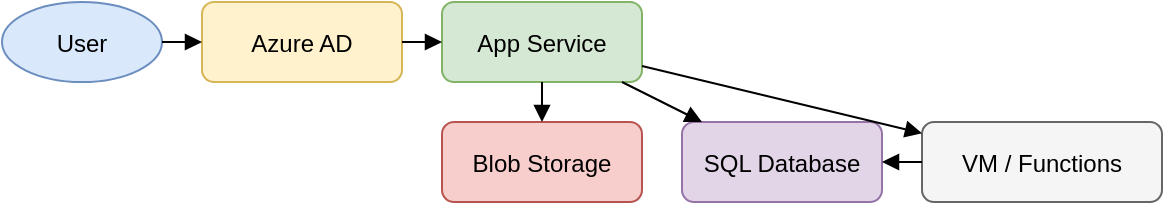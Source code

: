 <mxfile version="28.2.0">
  <diagram name="E-Commerce Architecture" id="ecommerce">
    <mxGraphModel dx="1281" dy="527" grid="1" gridSize="10" guides="1" tooltips="1" connect="1" arrows="1" fold="1" page="1" pageScale="1" pageWidth="850" pageHeight="1100" math="0" shadow="0">
      <root>
        <mxCell id="0" />
        <mxCell id="1" parent="0" />
        <mxCell id="2" value="User" style="shape=ellipse;fillColor=#dae8fc;strokeColor=#6c8ebf;" parent="1" vertex="1">
          <mxGeometry x="20" y="100" width="80" height="40" as="geometry" />
        </mxCell>
        <mxCell id="3" value="Azure AD" style="rounded=1;fillColor=#fff2cc;strokeColor=#d6b656;" parent="1" vertex="1">
          <mxGeometry x="120" y="100" width="100" height="40" as="geometry" />
        </mxCell>
        <mxCell id="4" value="App Service" style="rounded=1;fillColor=#d5e8d4;strokeColor=#82b366;" parent="1" vertex="1">
          <mxGeometry x="240" y="100" width="100" height="40" as="geometry" />
        </mxCell>
        <mxCell id="5" value="Blob Storage" style="rounded=1;fillColor=#f8cecc;strokeColor=#b85450;" parent="1" vertex="1">
          <mxGeometry x="240" y="160" width="100" height="40" as="geometry" />
        </mxCell>
        <mxCell id="6" value="SQL Database" style="rounded=1;fillColor=#e1d5e7;strokeColor=#9673a6;" parent="1" vertex="1">
          <mxGeometry x="360" y="160" width="100" height="40" as="geometry" />
        </mxCell>
        <mxCell id="7" value="VM / Functions" style="rounded=1;fillColor=#f5f5f5;strokeColor=#666666;" parent="1" vertex="1">
          <mxGeometry x="480" y="160" width="120" height="40" as="geometry" />
        </mxCell>
        <mxCell id="8" style="endArrow=block;strokeColor=#000000;" parent="1" source="2" target="3" edge="1">
          <mxGeometry relative="1" as="geometry" />
        </mxCell>
        <mxCell id="9" style="endArrow=block;strokeColor=#000000;" parent="1" source="3" target="4" edge="1">
          <mxGeometry relative="1" as="geometry" />
        </mxCell>
        <mxCell id="10" style="endArrow=block;strokeColor=#000000;" parent="1" source="4" target="5" edge="1">
          <mxGeometry relative="1" as="geometry" />
        </mxCell>
        <mxCell id="11" style="endArrow=block;strokeColor=#000000;" parent="1" source="4" target="6" edge="1">
          <mxGeometry relative="1" as="geometry" />
        </mxCell>
        <mxCell id="12" style="endArrow=block;strokeColor=#000000;" parent="1" source="4" target="7" edge="1">
          <mxGeometry relative="1" as="geometry" />
        </mxCell>
        <mxCell id="13" style="endArrow=block;strokeColor=#000000;" parent="1" source="7" target="6" edge="1">
          <mxGeometry relative="1" as="geometry" />
        </mxCell>
      </root>
    </mxGraphModel>
  </diagram>
</mxfile>

